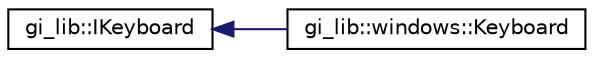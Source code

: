 digraph "Graphical Class Hierarchy"
{
  edge [fontname="Helvetica",fontsize="10",labelfontname="Helvetica",labelfontsize="10"];
  node [fontname="Helvetica",fontsize="10",shape=record];
  rankdir="LR";
  Node1 [label="gi_lib::IKeyboard",height=0.2,width=0.4,color="black", fillcolor="white", style="filled",URL="$classgi__lib_1_1_i_keyboard.html",tooltip="Represents the status of the keyboard. "];
  Node1 -> Node2 [dir="back",color="midnightblue",fontsize="10",style="solid",fontname="Helvetica"];
  Node2 [label="gi_lib::windows::Keyboard",height=0.2,width=0.4,color="black", fillcolor="white", style="filled",URL="$classgi__lib_1_1windows_1_1_keyboard.html",tooltip="Represents the status of the keyboard under windows. "];
}
